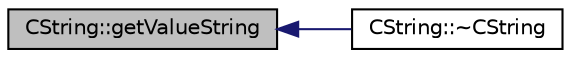 digraph "CString::getValueString"
{
  edge [fontname="Helvetica",fontsize="10",labelfontname="Helvetica",labelfontsize="10"];
  node [fontname="Helvetica",fontsize="10",shape=record];
  rankdir="LR";
  Node1 [label="CString::getValueString",height=0.2,width=0.4,color="black", fillcolor="grey75", style="filled", fontcolor="black"];
  Node1 -> Node2 [dir="back",color="midnightblue",fontsize="10",style="solid",fontname="Helvetica"];
  Node2 [label="CString::~CString",height=0.2,width=0.4,color="black", fillcolor="white", style="filled",URL="$classCString.html#a6c71f771ccdbdbed1d711788355aeea5"];
}
